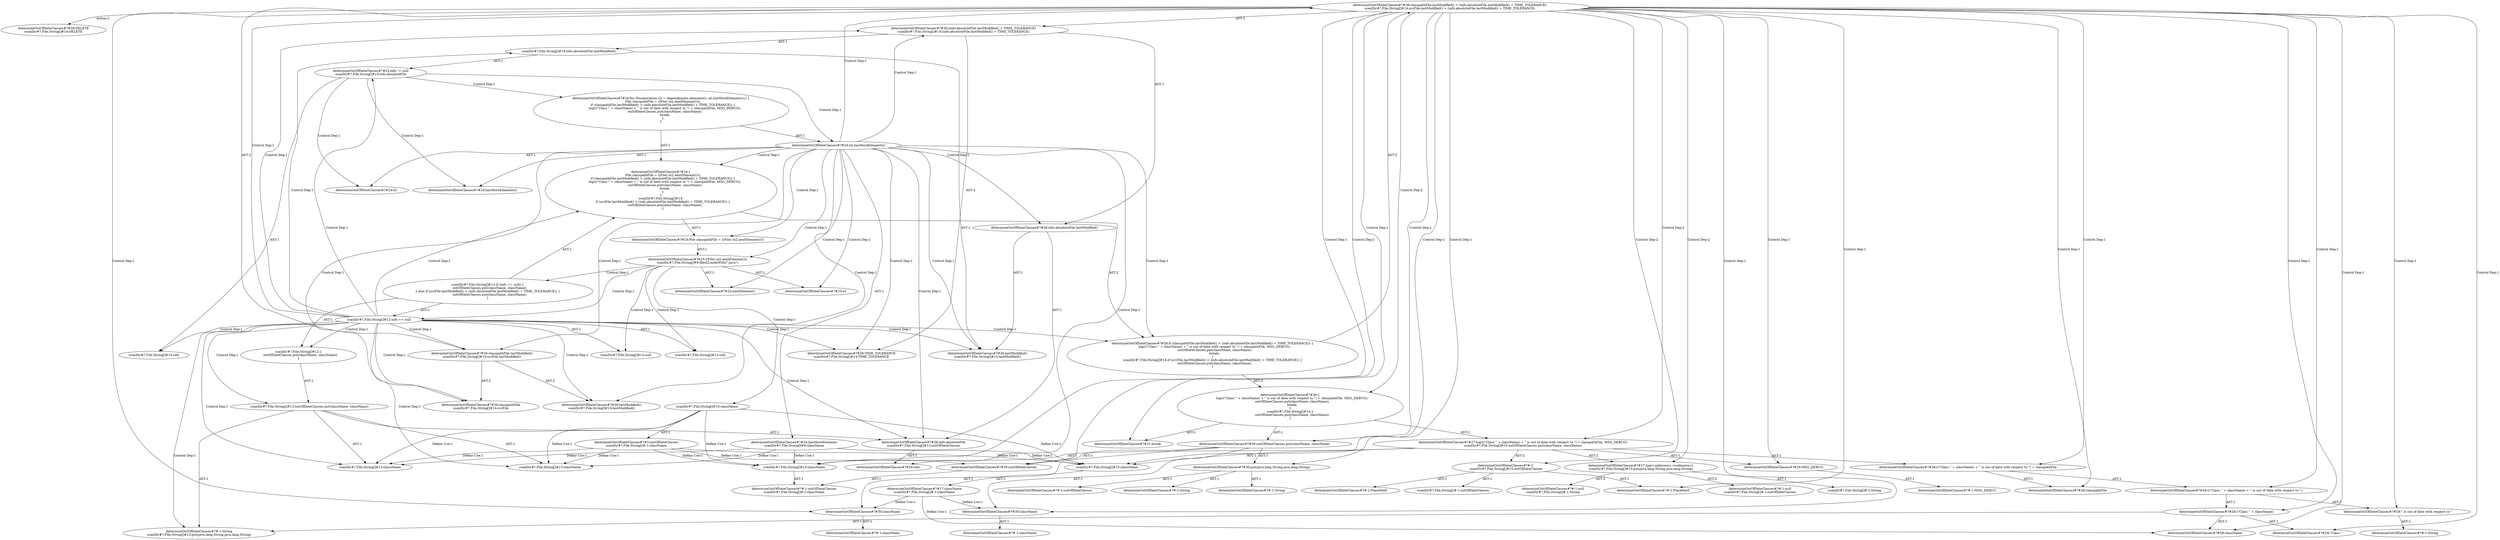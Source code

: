 digraph "Pattern" {
0 [label="determineOutOfDateClasses#?#26:DELETE
scanDir#?,File,String[]#14:DELETE" shape=ellipse]
1 [label="determineOutOfDateClasses#?#26:classpathFile.lastModified() > (info.absoluteFile.lastModified() + TIME_TOLERANCE)
scanDir#?,File,String[]#14:srcFile.lastModified() > (info.absoluteFile.lastModified() + TIME_TOLERANCE)" shape=ellipse]
2 [label="determineOutOfDateClasses#?#24:e2.hasMoreElements()" shape=ellipse]
3 [label="determineOutOfDateClasses#?#22:info != null
scanDir#?,File,String[]#14:info.absoluteFile" shape=ellipse]
4 [label="determineOutOfDateClasses#?#24:for (Enumeration e2 = dependencies.elements(); e2.hasMoreElements();) \{
    File classpathFile = ((File) (e2.nextElement()));
    if (classpathFile.lastModified() > (info.absoluteFile.lastModified() + TIME_TOLERANCE)) \{
        log(((\"Class \" + className) + \" is out of date with respect to \") + classpathFile, MSG_DEBUG);
        outOfDateClasses.put(className, className);
        break;
    \}
\}" shape=ellipse]
5 [label="determineOutOfDateClasses#?#24:hasMoreElements
scanDir#?,File,String[]#8:className" shape=ellipse]
6 [label="determineOutOfDateClasses#?#24:e2" shape=ellipse]
7 [label="determineOutOfDateClasses#?#24:hasMoreElements()" shape=ellipse]
8 [label="determineOutOfDateClasses#?#24:\{
    File classpathFile = ((File) (e2.nextElement()));
    if (classpathFile.lastModified() > (info.absoluteFile.lastModified() + TIME_TOLERANCE)) \{
        log(((\"Class \" + className) + \" is out of date with respect to \") + classpathFile, MSG_DEBUG);
        outOfDateClasses.put(className, className);
        break;
    \}
\}
scanDir#?,File,String[]#14:
    if (srcFile.lastModified() > (info.absoluteFile.lastModified() + TIME_TOLERANCE)) \{
        outOfDateClasses.put(className, className);
    \}
" shape=ellipse]
9 [label="determineOutOfDateClasses#?#25:File classpathFile = ((File) (e2.nextElement()))" shape=ellipse]
10 [label="determineOutOfDateClasses#?#25:((File) (e2.nextElement()))
scanDir#?,File,String[]#6:files[i].endsWith(\".java\")" shape=ellipse]
11 [label="determineOutOfDateClasses#?#25:nextElement()" shape=ellipse]
12 [label="determineOutOfDateClasses#?#25:e2" shape=ellipse]
13 [label="determineOutOfDateClasses#?#26:if (classpathFile.lastModified() > (info.absoluteFile.lastModified() + TIME_TOLERANCE)) \{
    log(((\"Class \" + className) + \" is out of date with respect to \") + classpathFile, MSG_DEBUG);
    outOfDateClasses.put(className, className);
    break;
\}
scanDir#?,File,String[]#14:if (srcFile.lastModified() > (info.absoluteFile.lastModified() + TIME_TOLERANCE)) \{
    outOfDateClasses.put(className, className);
\}" shape=ellipse]
14 [label="determineOutOfDateClasses#?#26:classpathFile.lastModified()
scanDir#?,File,String[]#14:srcFile.lastModified()" shape=ellipse]
15 [label="determineOutOfDateClasses#?#26:lastModified()
scanDir#?,File,String[]#14:lastModified()" shape=ellipse]
16 [label="determineOutOfDateClasses#?#26:classpathFile
scanDir#?,File,String[]#14:srcFile" shape=ellipse]
17 [label="determineOutOfDateClasses#?#26:(info.absoluteFile.lastModified() + TIME_TOLERANCE)
scanDir#?,File,String[]#14:(info.absoluteFile.lastModified() + TIME_TOLERANCE)" shape=ellipse]
18 [label="determineOutOfDateClasses#?#26:info.absoluteFile.lastModified()" shape=ellipse]
19 [label="determineOutOfDateClasses#?#26:lastModified()
scanDir#?,File,String[]#14:lastModified()" shape=ellipse]
20 [label="determineOutOfDateClasses#?#26:info.absoluteFile
scanDir#?,File,String[]#13:outOfDateClasses" shape=ellipse]
21 [label="determineOutOfDateClasses#?#26:info" shape=ellipse]
22 [label="determineOutOfDateClasses#?#26:TIME_TOLERANCE
scanDir#?,File,String[]#14:TIME_TOLERANCE" shape=ellipse]
23 [label="determineOutOfDateClasses#?#26:\{
    log(((\"Class \" + className) + \" is out of date with respect to \") + classpathFile, MSG_DEBUG);
    outOfDateClasses.put(className, className);
    break;
\}
scanDir#?,File,String[]#14:\{
    outOfDateClasses.put(className, className);
\}" shape=ellipse]
24 [label="determineOutOfDateClasses#?#27:log(((\"Class \" + className) + \" is out of date with respect to \") + classpathFile, MSG_DEBUG)
scanDir#?,File,String[]#15:outOfDateClasses.put(className, className)" shape=ellipse]
25 [label="determineOutOfDateClasses#?#30:outOfDateClasses.put(className, className)" shape=ellipse]
26 [label="determineOutOfDateClasses#?#31:break" shape=ellipse]
27 [label="determineOutOfDateClasses#?#27:log(<unknown>,<unknown>)
scanDir#?,File,String[]#15:put(java.lang.String,java.lang.String)" shape=ellipse]
28 [label="determineOutOfDateClasses#?#-1:null
scanDir#?,File,String[]#-1:outOfDateClasses" shape=ellipse]
29 [label="determineOutOfDateClasses#?#-1:null
scanDir#?,File,String[]#-1:String" shape=ellipse]
30 [label="determineOutOfDateClasses#?#-1:
scanDir#?,File,String[]#15:outOfDateClasses" shape=ellipse]
31 [label="determineOutOfDateClasses#?#-1:PlaceHold" shape=ellipse]
32 [label="determineOutOfDateClasses#?#-1:PlaceHold" shape=ellipse]
33 [label="determineOutOfDateClasses#?#28:((\"Class \" + className) + \" is out of date with respect to \") + classpathFile" shape=ellipse]
34 [label="determineOutOfDateClasses#?#28:((\"Class \" + className) + \" is out of date with respect to \")" shape=ellipse]
35 [label="determineOutOfDateClasses#?#28:classpathFile" shape=ellipse]
36 [label="determineOutOfDateClasses#?#28:(\"Class \" + className)" shape=ellipse]
37 [label="determineOutOfDateClasses#?#-1:String
scanDir#?,File,String[]#13:put(java.lang.String,java.lang.String)" shape=ellipse]
38 [label="determineOutOfDateClasses#?#28:\"Class \"" shape=ellipse]
39 [label="determineOutOfDateClasses#?#28:className" shape=ellipse]
40 [label="determineOutOfDateClasses#?#28:\" is out of date with respect to \"" shape=ellipse]
41 [label="determineOutOfDateClasses#?#-1:String" shape=ellipse]
42 [label="determineOutOfDateClasses#?#29:MSG_DEBUG" shape=ellipse]
43 [label="determineOutOfDateClasses#?#-1:MSG_DEBUG" shape=ellipse]
44 [label="determineOutOfDateClasses#?#30:put(java.lang.String,java.lang.String)" shape=ellipse]
45 [label="determineOutOfDateClasses#?#-1:outOfDateClasses" shape=ellipse]
46 [label="determineOutOfDateClasses#?#-1:String" shape=ellipse]
47 [label="determineOutOfDateClasses#?#-1:String" shape=ellipse]
48 [label="determineOutOfDateClasses#?#30:outOfDateClasses" shape=ellipse]
49 [label="determineOutOfDateClasses#?#3:outOfDateClasses
scanDir#?,File,String[]#-1:className" shape=ellipse]
50 [label="determineOutOfDateClasses#?#-1:outOfDateClasses
scanDir#?,File,String[]#-1:className" shape=ellipse]
51 [label="determineOutOfDateClasses#?#30:className" shape=ellipse]
52 [label="determineOutOfDateClasses#?#17:className
scanDir#?,File,String[]#-1:className" shape=ellipse]
53 [label="determineOutOfDateClasses#?#-1:className" shape=ellipse]
54 [label="determineOutOfDateClasses#?#30:className" shape=ellipse]
55 [label="determineOutOfDateClasses#?#-1:className" shape=ellipse]
56 [label="scanDir#?,File,String[]#13:outOfDateClasses.put(className, className)" shape=ellipse]
57 [label="scanDir#?,File,String[]#12:null" shape=ellipse]
58 [label="scanDir#?,File,String[]#13:className" shape=ellipse]
59 [label="scanDir#?,File,String[]#15:className" shape=ellipse]
60 [label="scanDir#?,File,String[]#10:className" shape=ellipse]
61 [label="scanDir#?,File,String[]#12:if (info == null) \{
    outOfDateClasses.put(className, className);
\} else if (srcFile.lastModified() > (info.absoluteFile.lastModified() + TIME_TOLERANCE)) \{
    outOfDateClasses.put(className, className);
\}" shape=ellipse]
62 [label="scanDir#?,File,String[]#12:info" shape=ellipse]
63 [label="scanDir#?,File,String[]#14:info.absoluteFile.lastModified()" shape=ellipse]
64 [label="scanDir#?,File,String[]#12:info == null" shape=ellipse]
65 [label="scanDir#?,File,String[]#-1:outOfDateClasses" shape=ellipse]
66 [label="scanDir#?,File,String[]#15:className" shape=ellipse]
67 [label="scanDir#?,File,String[]#14:info" shape=ellipse]
68 [label="scanDir#?,File,String[]#13:className" shape=ellipse]
69 [label="scanDir#?,File,String[]#12:\{
    outOfDateClasses.put(className, className);
\}" shape=ellipse]
70 [label="scanDir#?,File,String[]#-1:String" shape=ellipse]
1 -> 0 [label="Action:2"];
1 -> 14 [label="AST:2"];
1 -> 17 [label="AST:2"];
1 -> 23 [label="Control Dep:2"];
1 -> 24 [label="Control Dep:2"];
1 -> 27 [label="Control Dep:2"];
1 -> 30 [label="Control Dep:2"];
1 -> 32 [label="Control Dep:1"];
1 -> 33 [label="Control Dep:1"];
1 -> 34 [label="Control Dep:1"];
1 -> 36 [label="Control Dep:1"];
1 -> 38 [label="Control Dep:1"];
1 -> 39 [label="Control Dep:1"];
1 -> 40 [label="Control Dep:1"];
1 -> 35 [label="Control Dep:1"];
1 -> 42 [label="Control Dep:1"];
1 -> 25 [label="Control Dep:1"];
1 -> 44 [label="Control Dep:1"];
1 -> 48 [label="Control Dep:1"];
1 -> 51 [label="Control Dep:1"];
1 -> 54 [label="Control Dep:1"];
1 -> 26 [label="Control Dep:1"];
1 -> 59 [label="Control Dep:1"];
1 -> 66 [label="Control Dep:1"];
2 -> 1 [label="Control Dep:1"];
2 -> 5 [label="AST:1"];
2 -> 6 [label="AST:1"];
2 -> 7 [label="AST:1"];
2 -> 8 [label="Control Dep:1"];
2 -> 9 [label="Control Dep:1"];
2 -> 10 [label="Control Dep:1"];
2 -> 11 [label="Control Dep:1"];
2 -> 12 [label="Control Dep:1"];
2 -> 13 [label="Control Dep:1"];
2 -> 14 [label="Control Dep:1"];
2 -> 15 [label="Control Dep:1"];
2 -> 16 [label="Control Dep:1"];
2 -> 17 [label="Control Dep:1"];
2 -> 18 [label="Control Dep:1"];
2 -> 19 [label="Control Dep:1"];
2 -> 20 [label="Control Dep:1"];
2 -> 21 [label="Control Dep:1"];
2 -> 22 [label="Control Dep:1"];
3 -> 2 [label="Control Dep:1"];
3 -> 4 [label="Control Dep:1"];
3 -> 7 [label="Control Dep:1"];
3 -> 6 [label="Control Dep:1"];
3 -> 67 [label="AST:1"];
4 -> 2 [label="AST:1"];
4 -> 8 [label="AST:1"];
5 -> 58 [label="Define Use:1"];
5 -> 59 [label="Define Use:1"];
5 -> 66 [label="Define Use:1"];
5 -> 68 [label="Define Use:1"];
8 -> 9 [label="AST:1"];
8 -> 13 [label="AST:2"];
9 -> 10 [label="AST:1"];
10 -> 12 [label="AST:1"];
10 -> 11 [label="AST:1"];
10 -> 57 [label="Control Dep:1"];
10 -> 60 [label="Control Dep:1"];
10 -> 61 [label="Control Dep:1"];
10 -> 62 [label="Control Dep:1"];
10 -> 64 [label="Control Dep:1"];
13 -> 1 [label="AST:2"];
13 -> 23 [label="AST:2"];
14 -> 16 [label="AST:2"];
14 -> 15 [label="AST:2"];
17 -> 18 [label="AST:1"];
17 -> 22 [label="AST:2"];
17 -> 63 [label="AST:1"];
18 -> 20 [label="AST:1"];
18 -> 19 [label="AST:1"];
20 -> 21 [label="AST:1"];
23 -> 24 [label="AST:2"];
23 -> 25 [label="AST:1"];
23 -> 26 [label="AST:1"];
24 -> 30 [label="AST:2"];
24 -> 27 [label="AST:2"];
24 -> 33 [label="AST:1"];
24 -> 42 [label="AST:1"];
24 -> 59 [label="AST:1"];
24 -> 66 [label="AST:1"];
25 -> 48 [label="AST:1"];
25 -> 44 [label="AST:1"];
25 -> 51 [label="AST:1"];
25 -> 54 [label="AST:1"];
27 -> 28 [label="AST:2"];
27 -> 29 [label="AST:2"];
27 -> 70 [label="AST:1"];
30 -> 31 [label="AST:1"];
30 -> 32 [label="AST:1"];
30 -> 65 [label="AST:1"];
33 -> 34 [label="AST:1"];
33 -> 35 [label="AST:1"];
34 -> 36 [label="AST:1"];
34 -> 40 [label="AST:1"];
36 -> 37 [label="AST:1"];
36 -> 38 [label="AST:1"];
36 -> 39 [label="AST:1"];
40 -> 41 [label="AST:1"];
42 -> 43 [label="AST:1"];
44 -> 45 [label="AST:1"];
44 -> 46 [label="AST:1"];
44 -> 47 [label="AST:1"];
48 -> 50 [label="AST:1"];
49 -> 48 [label="Define Use:1"];
49 -> 58 [label="Define Use:1"];
49 -> 59 [label="Define Use:1"];
49 -> 66 [label="Define Use:1"];
49 -> 68 [label="Define Use:1"];
51 -> 53 [label="AST:1"];
52 -> 39 [label="Define Use:1"];
52 -> 51 [label="Define Use:1"];
52 -> 54 [label="Define Use:1"];
54 -> 55 [label="AST:1"];
56 -> 20 [label="AST:1"];
56 -> 37 [label="AST:1"];
56 -> 58 [label="AST:1"];
56 -> 68 [label="AST:1"];
59 -> 52 [label="AST:1"];
60 -> 58 [label="Define Use:1"];
60 -> 59 [label="Define Use:1"];
60 -> 49 [label="AST:1"];
60 -> 68 [label="Define Use:1"];
60 -> 66 [label="Define Use:1"];
61 -> 64 [label="AST:1"];
61 -> 69 [label="AST:1"];
61 -> 8 [label="AST:1"];
63 -> 3 [label="AST:1"];
63 -> 19 [label="AST:1"];
64 -> 56 [label="Control Dep:1"];
64 -> 57 [label="AST:1"];
64 -> 58 [label="Control Dep:1"];
64 -> 62 [label="AST:1"];
64 -> 63 [label="Control Dep:1"];
64 -> 69 [label="Control Dep:1"];
64 -> 37 [label="Control Dep:1"];
64 -> 20 [label="Control Dep:1"];
64 -> 68 [label="Control Dep:1"];
64 -> 8 [label="Control Dep:1"];
64 -> 13 [label="Control Dep:1"];
64 -> 1 [label="Control Dep:1"];
64 -> 14 [label="Control Dep:1"];
64 -> 15 [label="Control Dep:1"];
64 -> 16 [label="Control Dep:1"];
64 -> 17 [label="Control Dep:1"];
64 -> 19 [label="Control Dep:1"];
64 -> 3 [label="Control Dep:1"];
64 -> 67 [label="Control Dep:1"];
64 -> 22 [label="Control Dep:1"];
66 -> 50 [label="AST:1"];
69 -> 56 [label="AST:1"];
}